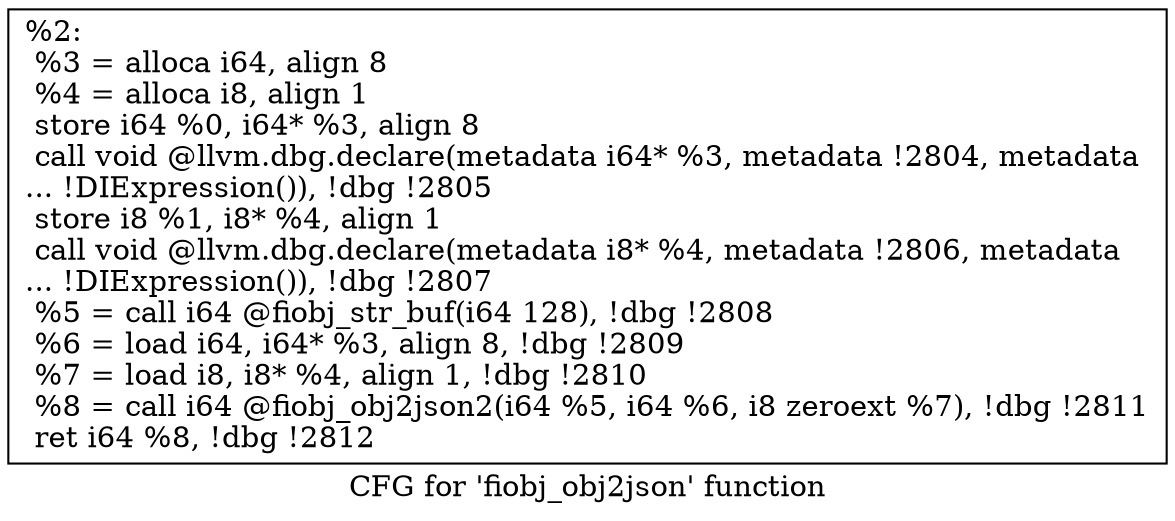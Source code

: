 digraph "CFG for 'fiobj_obj2json' function" {
	label="CFG for 'fiobj_obj2json' function";

	Node0x556851f48600 [shape=record,label="{%2:\l  %3 = alloca i64, align 8\l  %4 = alloca i8, align 1\l  store i64 %0, i64* %3, align 8\l  call void @llvm.dbg.declare(metadata i64* %3, metadata !2804, metadata\l... !DIExpression()), !dbg !2805\l  store i8 %1, i8* %4, align 1\l  call void @llvm.dbg.declare(metadata i8* %4, metadata !2806, metadata\l... !DIExpression()), !dbg !2807\l  %5 = call i64 @fiobj_str_buf(i64 128), !dbg !2808\l  %6 = load i64, i64* %3, align 8, !dbg !2809\l  %7 = load i8, i8* %4, align 1, !dbg !2810\l  %8 = call i64 @fiobj_obj2json2(i64 %5, i64 %6, i8 zeroext %7), !dbg !2811\l  ret i64 %8, !dbg !2812\l}"];
}
